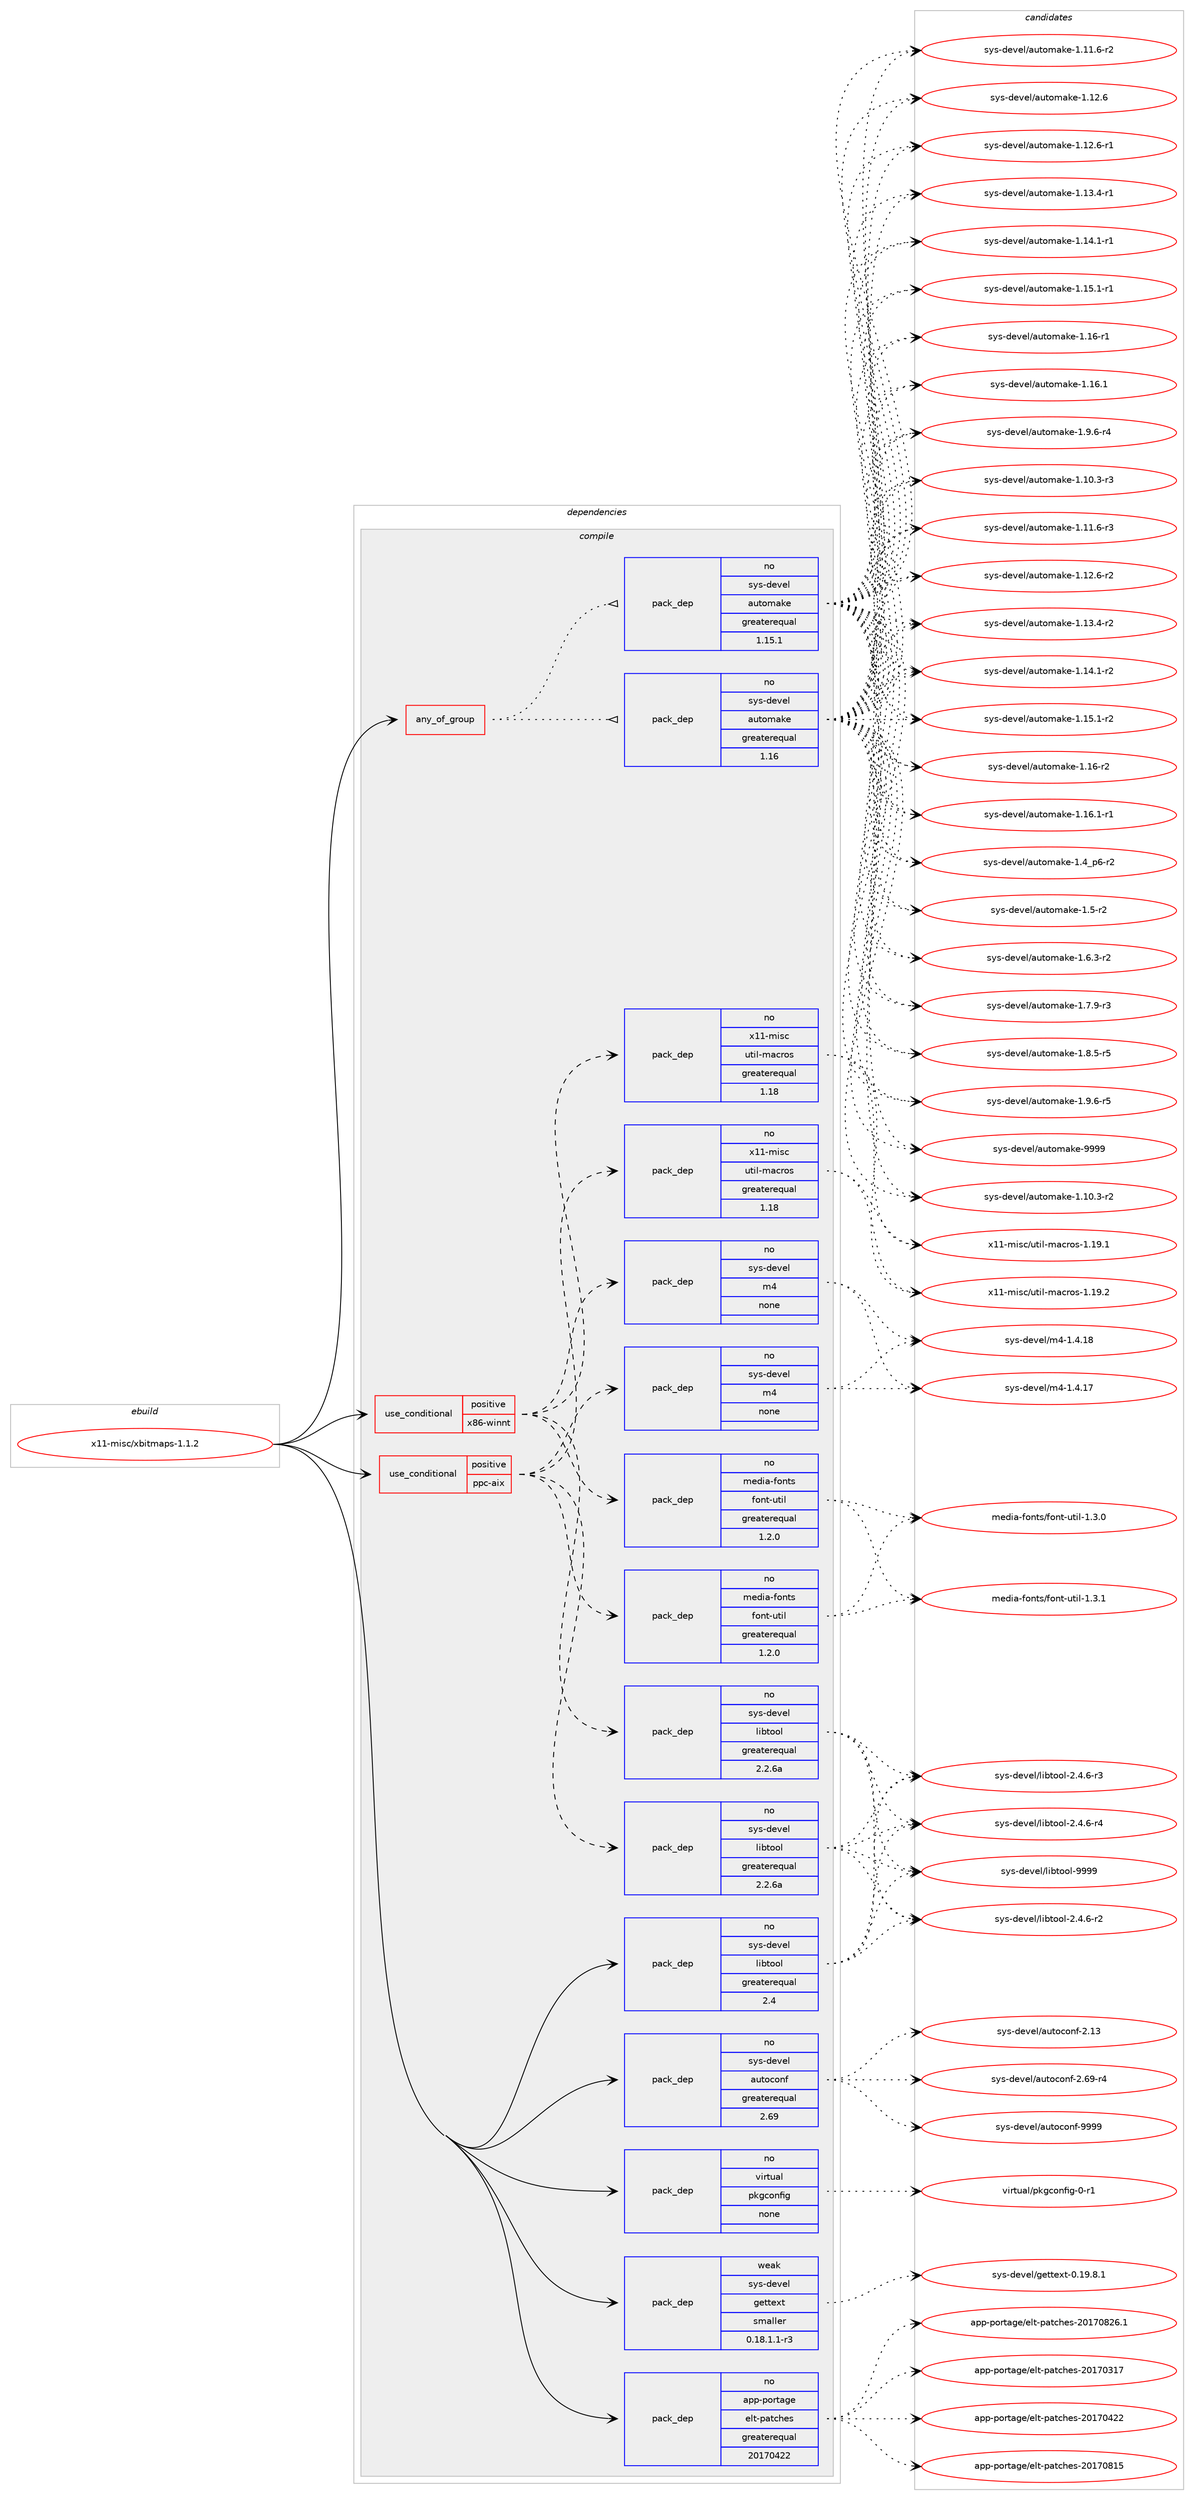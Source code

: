 digraph prolog {

# *************
# Graph options
# *************

newrank=true;
concentrate=true;
compound=true;
graph [rankdir=LR,fontname=Helvetica,fontsize=10,ranksep=1.5];#, ranksep=2.5, nodesep=0.2];
edge  [arrowhead=vee];
node  [fontname=Helvetica,fontsize=10];

# **********
# The ebuild
# **********

subgraph cluster_leftcol {
color=gray;
rank=same;
label=<<i>ebuild</i>>;
id [label="x11-misc/xbitmaps-1.1.2", color=red, width=4, href="../x11-misc/xbitmaps-1.1.2.svg"];
}

# ****************
# The dependencies
# ****************

subgraph cluster_midcol {
color=gray;
label=<<i>dependencies</i>>;
subgraph cluster_compile {
fillcolor="#eeeeee";
style=filled;
label=<<i>compile</i>>;
subgraph any126 {
dependency8617 [label=<<TABLE BORDER="0" CELLBORDER="1" CELLSPACING="0" CELLPADDING="4"><TR><TD CELLPADDING="10">any_of_group</TD></TR></TABLE>>, shape=none, color=red];subgraph pack7504 {
dependency8618 [label=<<TABLE BORDER="0" CELLBORDER="1" CELLSPACING="0" CELLPADDING="4" WIDTH="220"><TR><TD ROWSPAN="6" CELLPADDING="30">pack_dep</TD></TR><TR><TD WIDTH="110">no</TD></TR><TR><TD>sys-devel</TD></TR><TR><TD>automake</TD></TR><TR><TD>greaterequal</TD></TR><TR><TD>1.16</TD></TR></TABLE>>, shape=none, color=blue];
}
dependency8617:e -> dependency8618:w [weight=20,style="dotted",arrowhead="oinv"];
subgraph pack7505 {
dependency8619 [label=<<TABLE BORDER="0" CELLBORDER="1" CELLSPACING="0" CELLPADDING="4" WIDTH="220"><TR><TD ROWSPAN="6" CELLPADDING="30">pack_dep</TD></TR><TR><TD WIDTH="110">no</TD></TR><TR><TD>sys-devel</TD></TR><TR><TD>automake</TD></TR><TR><TD>greaterequal</TD></TR><TR><TD>1.15.1</TD></TR></TABLE>>, shape=none, color=blue];
}
dependency8617:e -> dependency8619:w [weight=20,style="dotted",arrowhead="oinv"];
}
id:e -> dependency8617:w [weight=20,style="solid",arrowhead="vee"];
subgraph cond983 {
dependency8620 [label=<<TABLE BORDER="0" CELLBORDER="1" CELLSPACING="0" CELLPADDING="4"><TR><TD ROWSPAN="3" CELLPADDING="10">use_conditional</TD></TR><TR><TD>positive</TD></TR><TR><TD>ppc-aix</TD></TR></TABLE>>, shape=none, color=red];
subgraph pack7506 {
dependency8621 [label=<<TABLE BORDER="0" CELLBORDER="1" CELLSPACING="0" CELLPADDING="4" WIDTH="220"><TR><TD ROWSPAN="6" CELLPADDING="30">pack_dep</TD></TR><TR><TD WIDTH="110">no</TD></TR><TR><TD>sys-devel</TD></TR><TR><TD>libtool</TD></TR><TR><TD>greaterequal</TD></TR><TR><TD>2.2.6a</TD></TR></TABLE>>, shape=none, color=blue];
}
dependency8620:e -> dependency8621:w [weight=20,style="dashed",arrowhead="vee"];
subgraph pack7507 {
dependency8622 [label=<<TABLE BORDER="0" CELLBORDER="1" CELLSPACING="0" CELLPADDING="4" WIDTH="220"><TR><TD ROWSPAN="6" CELLPADDING="30">pack_dep</TD></TR><TR><TD WIDTH="110">no</TD></TR><TR><TD>sys-devel</TD></TR><TR><TD>m4</TD></TR><TR><TD>none</TD></TR><TR><TD></TD></TR></TABLE>>, shape=none, color=blue];
}
dependency8620:e -> dependency8622:w [weight=20,style="dashed",arrowhead="vee"];
subgraph pack7508 {
dependency8623 [label=<<TABLE BORDER="0" CELLBORDER="1" CELLSPACING="0" CELLPADDING="4" WIDTH="220"><TR><TD ROWSPAN="6" CELLPADDING="30">pack_dep</TD></TR><TR><TD WIDTH="110">no</TD></TR><TR><TD>x11-misc</TD></TR><TR><TD>util-macros</TD></TR><TR><TD>greaterequal</TD></TR><TR><TD>1.18</TD></TR></TABLE>>, shape=none, color=blue];
}
dependency8620:e -> dependency8623:w [weight=20,style="dashed",arrowhead="vee"];
subgraph pack7509 {
dependency8624 [label=<<TABLE BORDER="0" CELLBORDER="1" CELLSPACING="0" CELLPADDING="4" WIDTH="220"><TR><TD ROWSPAN="6" CELLPADDING="30">pack_dep</TD></TR><TR><TD WIDTH="110">no</TD></TR><TR><TD>media-fonts</TD></TR><TR><TD>font-util</TD></TR><TR><TD>greaterequal</TD></TR><TR><TD>1.2.0</TD></TR></TABLE>>, shape=none, color=blue];
}
dependency8620:e -> dependency8624:w [weight=20,style="dashed",arrowhead="vee"];
}
id:e -> dependency8620:w [weight=20,style="solid",arrowhead="vee"];
subgraph cond984 {
dependency8625 [label=<<TABLE BORDER="0" CELLBORDER="1" CELLSPACING="0" CELLPADDING="4"><TR><TD ROWSPAN="3" CELLPADDING="10">use_conditional</TD></TR><TR><TD>positive</TD></TR><TR><TD>x86-winnt</TD></TR></TABLE>>, shape=none, color=red];
subgraph pack7510 {
dependency8626 [label=<<TABLE BORDER="0" CELLBORDER="1" CELLSPACING="0" CELLPADDING="4" WIDTH="220"><TR><TD ROWSPAN="6" CELLPADDING="30">pack_dep</TD></TR><TR><TD WIDTH="110">no</TD></TR><TR><TD>sys-devel</TD></TR><TR><TD>libtool</TD></TR><TR><TD>greaterequal</TD></TR><TR><TD>2.2.6a</TD></TR></TABLE>>, shape=none, color=blue];
}
dependency8625:e -> dependency8626:w [weight=20,style="dashed",arrowhead="vee"];
subgraph pack7511 {
dependency8627 [label=<<TABLE BORDER="0" CELLBORDER="1" CELLSPACING="0" CELLPADDING="4" WIDTH="220"><TR><TD ROWSPAN="6" CELLPADDING="30">pack_dep</TD></TR><TR><TD WIDTH="110">no</TD></TR><TR><TD>sys-devel</TD></TR><TR><TD>m4</TD></TR><TR><TD>none</TD></TR><TR><TD></TD></TR></TABLE>>, shape=none, color=blue];
}
dependency8625:e -> dependency8627:w [weight=20,style="dashed",arrowhead="vee"];
subgraph pack7512 {
dependency8628 [label=<<TABLE BORDER="0" CELLBORDER="1" CELLSPACING="0" CELLPADDING="4" WIDTH="220"><TR><TD ROWSPAN="6" CELLPADDING="30">pack_dep</TD></TR><TR><TD WIDTH="110">no</TD></TR><TR><TD>x11-misc</TD></TR><TR><TD>util-macros</TD></TR><TR><TD>greaterequal</TD></TR><TR><TD>1.18</TD></TR></TABLE>>, shape=none, color=blue];
}
dependency8625:e -> dependency8628:w [weight=20,style="dashed",arrowhead="vee"];
subgraph pack7513 {
dependency8629 [label=<<TABLE BORDER="0" CELLBORDER="1" CELLSPACING="0" CELLPADDING="4" WIDTH="220"><TR><TD ROWSPAN="6" CELLPADDING="30">pack_dep</TD></TR><TR><TD WIDTH="110">no</TD></TR><TR><TD>media-fonts</TD></TR><TR><TD>font-util</TD></TR><TR><TD>greaterequal</TD></TR><TR><TD>1.2.0</TD></TR></TABLE>>, shape=none, color=blue];
}
dependency8625:e -> dependency8629:w [weight=20,style="dashed",arrowhead="vee"];
}
id:e -> dependency8625:w [weight=20,style="solid",arrowhead="vee"];
subgraph pack7514 {
dependency8630 [label=<<TABLE BORDER="0" CELLBORDER="1" CELLSPACING="0" CELLPADDING="4" WIDTH="220"><TR><TD ROWSPAN="6" CELLPADDING="30">pack_dep</TD></TR><TR><TD WIDTH="110">no</TD></TR><TR><TD>app-portage</TD></TR><TR><TD>elt-patches</TD></TR><TR><TD>greaterequal</TD></TR><TR><TD>20170422</TD></TR></TABLE>>, shape=none, color=blue];
}
id:e -> dependency8630:w [weight=20,style="solid",arrowhead="vee"];
subgraph pack7515 {
dependency8631 [label=<<TABLE BORDER="0" CELLBORDER="1" CELLSPACING="0" CELLPADDING="4" WIDTH="220"><TR><TD ROWSPAN="6" CELLPADDING="30">pack_dep</TD></TR><TR><TD WIDTH="110">no</TD></TR><TR><TD>sys-devel</TD></TR><TR><TD>autoconf</TD></TR><TR><TD>greaterequal</TD></TR><TR><TD>2.69</TD></TR></TABLE>>, shape=none, color=blue];
}
id:e -> dependency8631:w [weight=20,style="solid",arrowhead="vee"];
subgraph pack7516 {
dependency8632 [label=<<TABLE BORDER="0" CELLBORDER="1" CELLSPACING="0" CELLPADDING="4" WIDTH="220"><TR><TD ROWSPAN="6" CELLPADDING="30">pack_dep</TD></TR><TR><TD WIDTH="110">no</TD></TR><TR><TD>sys-devel</TD></TR><TR><TD>libtool</TD></TR><TR><TD>greaterequal</TD></TR><TR><TD>2.4</TD></TR></TABLE>>, shape=none, color=blue];
}
id:e -> dependency8632:w [weight=20,style="solid",arrowhead="vee"];
subgraph pack7517 {
dependency8633 [label=<<TABLE BORDER="0" CELLBORDER="1" CELLSPACING="0" CELLPADDING="4" WIDTH="220"><TR><TD ROWSPAN="6" CELLPADDING="30">pack_dep</TD></TR><TR><TD WIDTH="110">no</TD></TR><TR><TD>virtual</TD></TR><TR><TD>pkgconfig</TD></TR><TR><TD>none</TD></TR><TR><TD></TD></TR></TABLE>>, shape=none, color=blue];
}
id:e -> dependency8633:w [weight=20,style="solid",arrowhead="vee"];
subgraph pack7518 {
dependency8634 [label=<<TABLE BORDER="0" CELLBORDER="1" CELLSPACING="0" CELLPADDING="4" WIDTH="220"><TR><TD ROWSPAN="6" CELLPADDING="30">pack_dep</TD></TR><TR><TD WIDTH="110">weak</TD></TR><TR><TD>sys-devel</TD></TR><TR><TD>gettext</TD></TR><TR><TD>smaller</TD></TR><TR><TD>0.18.1.1-r3</TD></TR></TABLE>>, shape=none, color=blue];
}
id:e -> dependency8634:w [weight=20,style="solid",arrowhead="vee"];
}
subgraph cluster_compileandrun {
fillcolor="#eeeeee";
style=filled;
label=<<i>compile and run</i>>;
}
subgraph cluster_run {
fillcolor="#eeeeee";
style=filled;
label=<<i>run</i>>;
}
}

# **************
# The candidates
# **************

subgraph cluster_choices {
rank=same;
color=gray;
label=<<i>candidates</i>>;

subgraph choice7504 {
color=black;
nodesep=1;
choice11512111545100101118101108479711711611110997107101454946494846514511450 [label="sys-devel/automake-1.10.3-r2", color=red, width=4,href="../sys-devel/automake-1.10.3-r2.svg"];
choice11512111545100101118101108479711711611110997107101454946494946544511450 [label="sys-devel/automake-1.11.6-r2", color=red, width=4,href="../sys-devel/automake-1.11.6-r2.svg"];
choice1151211154510010111810110847971171161111099710710145494649504654 [label="sys-devel/automake-1.12.6", color=red, width=4,href="../sys-devel/automake-1.12.6.svg"];
choice11512111545100101118101108479711711611110997107101454946495046544511449 [label="sys-devel/automake-1.12.6-r1", color=red, width=4,href="../sys-devel/automake-1.12.6-r1.svg"];
choice11512111545100101118101108479711711611110997107101454946495146524511449 [label="sys-devel/automake-1.13.4-r1", color=red, width=4,href="../sys-devel/automake-1.13.4-r1.svg"];
choice11512111545100101118101108479711711611110997107101454946495246494511449 [label="sys-devel/automake-1.14.1-r1", color=red, width=4,href="../sys-devel/automake-1.14.1-r1.svg"];
choice11512111545100101118101108479711711611110997107101454946495346494511449 [label="sys-devel/automake-1.15.1-r1", color=red, width=4,href="../sys-devel/automake-1.15.1-r1.svg"];
choice1151211154510010111810110847971171161111099710710145494649544511449 [label="sys-devel/automake-1.16-r1", color=red, width=4,href="../sys-devel/automake-1.16-r1.svg"];
choice1151211154510010111810110847971171161111099710710145494649544649 [label="sys-devel/automake-1.16.1", color=red, width=4,href="../sys-devel/automake-1.16.1.svg"];
choice115121115451001011181011084797117116111109971071014549465746544511452 [label="sys-devel/automake-1.9.6-r4", color=red, width=4,href="../sys-devel/automake-1.9.6-r4.svg"];
choice11512111545100101118101108479711711611110997107101454946494846514511451 [label="sys-devel/automake-1.10.3-r3", color=red, width=4,href="../sys-devel/automake-1.10.3-r3.svg"];
choice11512111545100101118101108479711711611110997107101454946494946544511451 [label="sys-devel/automake-1.11.6-r3", color=red, width=4,href="../sys-devel/automake-1.11.6-r3.svg"];
choice11512111545100101118101108479711711611110997107101454946495046544511450 [label="sys-devel/automake-1.12.6-r2", color=red, width=4,href="../sys-devel/automake-1.12.6-r2.svg"];
choice11512111545100101118101108479711711611110997107101454946495146524511450 [label="sys-devel/automake-1.13.4-r2", color=red, width=4,href="../sys-devel/automake-1.13.4-r2.svg"];
choice11512111545100101118101108479711711611110997107101454946495246494511450 [label="sys-devel/automake-1.14.1-r2", color=red, width=4,href="../sys-devel/automake-1.14.1-r2.svg"];
choice11512111545100101118101108479711711611110997107101454946495346494511450 [label="sys-devel/automake-1.15.1-r2", color=red, width=4,href="../sys-devel/automake-1.15.1-r2.svg"];
choice1151211154510010111810110847971171161111099710710145494649544511450 [label="sys-devel/automake-1.16-r2", color=red, width=4,href="../sys-devel/automake-1.16-r2.svg"];
choice11512111545100101118101108479711711611110997107101454946495446494511449 [label="sys-devel/automake-1.16.1-r1", color=red, width=4,href="../sys-devel/automake-1.16.1-r1.svg"];
choice115121115451001011181011084797117116111109971071014549465295112544511450 [label="sys-devel/automake-1.4_p6-r2", color=red, width=4,href="../sys-devel/automake-1.4_p6-r2.svg"];
choice11512111545100101118101108479711711611110997107101454946534511450 [label="sys-devel/automake-1.5-r2", color=red, width=4,href="../sys-devel/automake-1.5-r2.svg"];
choice115121115451001011181011084797117116111109971071014549465446514511450 [label="sys-devel/automake-1.6.3-r2", color=red, width=4,href="../sys-devel/automake-1.6.3-r2.svg"];
choice115121115451001011181011084797117116111109971071014549465546574511451 [label="sys-devel/automake-1.7.9-r3", color=red, width=4,href="../sys-devel/automake-1.7.9-r3.svg"];
choice115121115451001011181011084797117116111109971071014549465646534511453 [label="sys-devel/automake-1.8.5-r5", color=red, width=4,href="../sys-devel/automake-1.8.5-r5.svg"];
choice115121115451001011181011084797117116111109971071014549465746544511453 [label="sys-devel/automake-1.9.6-r5", color=red, width=4,href="../sys-devel/automake-1.9.6-r5.svg"];
choice115121115451001011181011084797117116111109971071014557575757 [label="sys-devel/automake-9999", color=red, width=4,href="../sys-devel/automake-9999.svg"];
dependency8618:e -> choice11512111545100101118101108479711711611110997107101454946494846514511450:w [style=dotted,weight="100"];
dependency8618:e -> choice11512111545100101118101108479711711611110997107101454946494946544511450:w [style=dotted,weight="100"];
dependency8618:e -> choice1151211154510010111810110847971171161111099710710145494649504654:w [style=dotted,weight="100"];
dependency8618:e -> choice11512111545100101118101108479711711611110997107101454946495046544511449:w [style=dotted,weight="100"];
dependency8618:e -> choice11512111545100101118101108479711711611110997107101454946495146524511449:w [style=dotted,weight="100"];
dependency8618:e -> choice11512111545100101118101108479711711611110997107101454946495246494511449:w [style=dotted,weight="100"];
dependency8618:e -> choice11512111545100101118101108479711711611110997107101454946495346494511449:w [style=dotted,weight="100"];
dependency8618:e -> choice1151211154510010111810110847971171161111099710710145494649544511449:w [style=dotted,weight="100"];
dependency8618:e -> choice1151211154510010111810110847971171161111099710710145494649544649:w [style=dotted,weight="100"];
dependency8618:e -> choice115121115451001011181011084797117116111109971071014549465746544511452:w [style=dotted,weight="100"];
dependency8618:e -> choice11512111545100101118101108479711711611110997107101454946494846514511451:w [style=dotted,weight="100"];
dependency8618:e -> choice11512111545100101118101108479711711611110997107101454946494946544511451:w [style=dotted,weight="100"];
dependency8618:e -> choice11512111545100101118101108479711711611110997107101454946495046544511450:w [style=dotted,weight="100"];
dependency8618:e -> choice11512111545100101118101108479711711611110997107101454946495146524511450:w [style=dotted,weight="100"];
dependency8618:e -> choice11512111545100101118101108479711711611110997107101454946495246494511450:w [style=dotted,weight="100"];
dependency8618:e -> choice11512111545100101118101108479711711611110997107101454946495346494511450:w [style=dotted,weight="100"];
dependency8618:e -> choice1151211154510010111810110847971171161111099710710145494649544511450:w [style=dotted,weight="100"];
dependency8618:e -> choice11512111545100101118101108479711711611110997107101454946495446494511449:w [style=dotted,weight="100"];
dependency8618:e -> choice115121115451001011181011084797117116111109971071014549465295112544511450:w [style=dotted,weight="100"];
dependency8618:e -> choice11512111545100101118101108479711711611110997107101454946534511450:w [style=dotted,weight="100"];
dependency8618:e -> choice115121115451001011181011084797117116111109971071014549465446514511450:w [style=dotted,weight="100"];
dependency8618:e -> choice115121115451001011181011084797117116111109971071014549465546574511451:w [style=dotted,weight="100"];
dependency8618:e -> choice115121115451001011181011084797117116111109971071014549465646534511453:w [style=dotted,weight="100"];
dependency8618:e -> choice115121115451001011181011084797117116111109971071014549465746544511453:w [style=dotted,weight="100"];
dependency8618:e -> choice115121115451001011181011084797117116111109971071014557575757:w [style=dotted,weight="100"];
}
subgraph choice7505 {
color=black;
nodesep=1;
choice11512111545100101118101108479711711611110997107101454946494846514511450 [label="sys-devel/automake-1.10.3-r2", color=red, width=4,href="../sys-devel/automake-1.10.3-r2.svg"];
choice11512111545100101118101108479711711611110997107101454946494946544511450 [label="sys-devel/automake-1.11.6-r2", color=red, width=4,href="../sys-devel/automake-1.11.6-r2.svg"];
choice1151211154510010111810110847971171161111099710710145494649504654 [label="sys-devel/automake-1.12.6", color=red, width=4,href="../sys-devel/automake-1.12.6.svg"];
choice11512111545100101118101108479711711611110997107101454946495046544511449 [label="sys-devel/automake-1.12.6-r1", color=red, width=4,href="../sys-devel/automake-1.12.6-r1.svg"];
choice11512111545100101118101108479711711611110997107101454946495146524511449 [label="sys-devel/automake-1.13.4-r1", color=red, width=4,href="../sys-devel/automake-1.13.4-r1.svg"];
choice11512111545100101118101108479711711611110997107101454946495246494511449 [label="sys-devel/automake-1.14.1-r1", color=red, width=4,href="../sys-devel/automake-1.14.1-r1.svg"];
choice11512111545100101118101108479711711611110997107101454946495346494511449 [label="sys-devel/automake-1.15.1-r1", color=red, width=4,href="../sys-devel/automake-1.15.1-r1.svg"];
choice1151211154510010111810110847971171161111099710710145494649544511449 [label="sys-devel/automake-1.16-r1", color=red, width=4,href="../sys-devel/automake-1.16-r1.svg"];
choice1151211154510010111810110847971171161111099710710145494649544649 [label="sys-devel/automake-1.16.1", color=red, width=4,href="../sys-devel/automake-1.16.1.svg"];
choice115121115451001011181011084797117116111109971071014549465746544511452 [label="sys-devel/automake-1.9.6-r4", color=red, width=4,href="../sys-devel/automake-1.9.6-r4.svg"];
choice11512111545100101118101108479711711611110997107101454946494846514511451 [label="sys-devel/automake-1.10.3-r3", color=red, width=4,href="../sys-devel/automake-1.10.3-r3.svg"];
choice11512111545100101118101108479711711611110997107101454946494946544511451 [label="sys-devel/automake-1.11.6-r3", color=red, width=4,href="../sys-devel/automake-1.11.6-r3.svg"];
choice11512111545100101118101108479711711611110997107101454946495046544511450 [label="sys-devel/automake-1.12.6-r2", color=red, width=4,href="../sys-devel/automake-1.12.6-r2.svg"];
choice11512111545100101118101108479711711611110997107101454946495146524511450 [label="sys-devel/automake-1.13.4-r2", color=red, width=4,href="../sys-devel/automake-1.13.4-r2.svg"];
choice11512111545100101118101108479711711611110997107101454946495246494511450 [label="sys-devel/automake-1.14.1-r2", color=red, width=4,href="../sys-devel/automake-1.14.1-r2.svg"];
choice11512111545100101118101108479711711611110997107101454946495346494511450 [label="sys-devel/automake-1.15.1-r2", color=red, width=4,href="../sys-devel/automake-1.15.1-r2.svg"];
choice1151211154510010111810110847971171161111099710710145494649544511450 [label="sys-devel/automake-1.16-r2", color=red, width=4,href="../sys-devel/automake-1.16-r2.svg"];
choice11512111545100101118101108479711711611110997107101454946495446494511449 [label="sys-devel/automake-1.16.1-r1", color=red, width=4,href="../sys-devel/automake-1.16.1-r1.svg"];
choice115121115451001011181011084797117116111109971071014549465295112544511450 [label="sys-devel/automake-1.4_p6-r2", color=red, width=4,href="../sys-devel/automake-1.4_p6-r2.svg"];
choice11512111545100101118101108479711711611110997107101454946534511450 [label="sys-devel/automake-1.5-r2", color=red, width=4,href="../sys-devel/automake-1.5-r2.svg"];
choice115121115451001011181011084797117116111109971071014549465446514511450 [label="sys-devel/automake-1.6.3-r2", color=red, width=4,href="../sys-devel/automake-1.6.3-r2.svg"];
choice115121115451001011181011084797117116111109971071014549465546574511451 [label="sys-devel/automake-1.7.9-r3", color=red, width=4,href="../sys-devel/automake-1.7.9-r3.svg"];
choice115121115451001011181011084797117116111109971071014549465646534511453 [label="sys-devel/automake-1.8.5-r5", color=red, width=4,href="../sys-devel/automake-1.8.5-r5.svg"];
choice115121115451001011181011084797117116111109971071014549465746544511453 [label="sys-devel/automake-1.9.6-r5", color=red, width=4,href="../sys-devel/automake-1.9.6-r5.svg"];
choice115121115451001011181011084797117116111109971071014557575757 [label="sys-devel/automake-9999", color=red, width=4,href="../sys-devel/automake-9999.svg"];
dependency8619:e -> choice11512111545100101118101108479711711611110997107101454946494846514511450:w [style=dotted,weight="100"];
dependency8619:e -> choice11512111545100101118101108479711711611110997107101454946494946544511450:w [style=dotted,weight="100"];
dependency8619:e -> choice1151211154510010111810110847971171161111099710710145494649504654:w [style=dotted,weight="100"];
dependency8619:e -> choice11512111545100101118101108479711711611110997107101454946495046544511449:w [style=dotted,weight="100"];
dependency8619:e -> choice11512111545100101118101108479711711611110997107101454946495146524511449:w [style=dotted,weight="100"];
dependency8619:e -> choice11512111545100101118101108479711711611110997107101454946495246494511449:w [style=dotted,weight="100"];
dependency8619:e -> choice11512111545100101118101108479711711611110997107101454946495346494511449:w [style=dotted,weight="100"];
dependency8619:e -> choice1151211154510010111810110847971171161111099710710145494649544511449:w [style=dotted,weight="100"];
dependency8619:e -> choice1151211154510010111810110847971171161111099710710145494649544649:w [style=dotted,weight="100"];
dependency8619:e -> choice115121115451001011181011084797117116111109971071014549465746544511452:w [style=dotted,weight="100"];
dependency8619:e -> choice11512111545100101118101108479711711611110997107101454946494846514511451:w [style=dotted,weight="100"];
dependency8619:e -> choice11512111545100101118101108479711711611110997107101454946494946544511451:w [style=dotted,weight="100"];
dependency8619:e -> choice11512111545100101118101108479711711611110997107101454946495046544511450:w [style=dotted,weight="100"];
dependency8619:e -> choice11512111545100101118101108479711711611110997107101454946495146524511450:w [style=dotted,weight="100"];
dependency8619:e -> choice11512111545100101118101108479711711611110997107101454946495246494511450:w [style=dotted,weight="100"];
dependency8619:e -> choice11512111545100101118101108479711711611110997107101454946495346494511450:w [style=dotted,weight="100"];
dependency8619:e -> choice1151211154510010111810110847971171161111099710710145494649544511450:w [style=dotted,weight="100"];
dependency8619:e -> choice11512111545100101118101108479711711611110997107101454946495446494511449:w [style=dotted,weight="100"];
dependency8619:e -> choice115121115451001011181011084797117116111109971071014549465295112544511450:w [style=dotted,weight="100"];
dependency8619:e -> choice11512111545100101118101108479711711611110997107101454946534511450:w [style=dotted,weight="100"];
dependency8619:e -> choice115121115451001011181011084797117116111109971071014549465446514511450:w [style=dotted,weight="100"];
dependency8619:e -> choice115121115451001011181011084797117116111109971071014549465546574511451:w [style=dotted,weight="100"];
dependency8619:e -> choice115121115451001011181011084797117116111109971071014549465646534511453:w [style=dotted,weight="100"];
dependency8619:e -> choice115121115451001011181011084797117116111109971071014549465746544511453:w [style=dotted,weight="100"];
dependency8619:e -> choice115121115451001011181011084797117116111109971071014557575757:w [style=dotted,weight="100"];
}
subgraph choice7506 {
color=black;
nodesep=1;
choice1151211154510010111810110847108105981161111111084550465246544511450 [label="sys-devel/libtool-2.4.6-r2", color=red, width=4,href="../sys-devel/libtool-2.4.6-r2.svg"];
choice1151211154510010111810110847108105981161111111084550465246544511451 [label="sys-devel/libtool-2.4.6-r3", color=red, width=4,href="../sys-devel/libtool-2.4.6-r3.svg"];
choice1151211154510010111810110847108105981161111111084550465246544511452 [label="sys-devel/libtool-2.4.6-r4", color=red, width=4,href="../sys-devel/libtool-2.4.6-r4.svg"];
choice1151211154510010111810110847108105981161111111084557575757 [label="sys-devel/libtool-9999", color=red, width=4,href="../sys-devel/libtool-9999.svg"];
dependency8621:e -> choice1151211154510010111810110847108105981161111111084550465246544511450:w [style=dotted,weight="100"];
dependency8621:e -> choice1151211154510010111810110847108105981161111111084550465246544511451:w [style=dotted,weight="100"];
dependency8621:e -> choice1151211154510010111810110847108105981161111111084550465246544511452:w [style=dotted,weight="100"];
dependency8621:e -> choice1151211154510010111810110847108105981161111111084557575757:w [style=dotted,weight="100"];
}
subgraph choice7507 {
color=black;
nodesep=1;
choice11512111545100101118101108471095245494652464955 [label="sys-devel/m4-1.4.17", color=red, width=4,href="../sys-devel/m4-1.4.17.svg"];
choice11512111545100101118101108471095245494652464956 [label="sys-devel/m4-1.4.18", color=red, width=4,href="../sys-devel/m4-1.4.18.svg"];
dependency8622:e -> choice11512111545100101118101108471095245494652464955:w [style=dotted,weight="100"];
dependency8622:e -> choice11512111545100101118101108471095245494652464956:w [style=dotted,weight="100"];
}
subgraph choice7508 {
color=black;
nodesep=1;
choice120494945109105115994711711610510845109979911411111545494649574649 [label="x11-misc/util-macros-1.19.1", color=red, width=4,href="../x11-misc/util-macros-1.19.1.svg"];
choice120494945109105115994711711610510845109979911411111545494649574650 [label="x11-misc/util-macros-1.19.2", color=red, width=4,href="../x11-misc/util-macros-1.19.2.svg"];
dependency8623:e -> choice120494945109105115994711711610510845109979911411111545494649574649:w [style=dotted,weight="100"];
dependency8623:e -> choice120494945109105115994711711610510845109979911411111545494649574650:w [style=dotted,weight="100"];
}
subgraph choice7509 {
color=black;
nodesep=1;
choice10910110010597451021111101161154710211111011645117116105108454946514648 [label="media-fonts/font-util-1.3.0", color=red, width=4,href="../media-fonts/font-util-1.3.0.svg"];
choice10910110010597451021111101161154710211111011645117116105108454946514649 [label="media-fonts/font-util-1.3.1", color=red, width=4,href="../media-fonts/font-util-1.3.1.svg"];
dependency8624:e -> choice10910110010597451021111101161154710211111011645117116105108454946514648:w [style=dotted,weight="100"];
dependency8624:e -> choice10910110010597451021111101161154710211111011645117116105108454946514649:w [style=dotted,weight="100"];
}
subgraph choice7510 {
color=black;
nodesep=1;
choice1151211154510010111810110847108105981161111111084550465246544511450 [label="sys-devel/libtool-2.4.6-r2", color=red, width=4,href="../sys-devel/libtool-2.4.6-r2.svg"];
choice1151211154510010111810110847108105981161111111084550465246544511451 [label="sys-devel/libtool-2.4.6-r3", color=red, width=4,href="../sys-devel/libtool-2.4.6-r3.svg"];
choice1151211154510010111810110847108105981161111111084550465246544511452 [label="sys-devel/libtool-2.4.6-r4", color=red, width=4,href="../sys-devel/libtool-2.4.6-r4.svg"];
choice1151211154510010111810110847108105981161111111084557575757 [label="sys-devel/libtool-9999", color=red, width=4,href="../sys-devel/libtool-9999.svg"];
dependency8626:e -> choice1151211154510010111810110847108105981161111111084550465246544511450:w [style=dotted,weight="100"];
dependency8626:e -> choice1151211154510010111810110847108105981161111111084550465246544511451:w [style=dotted,weight="100"];
dependency8626:e -> choice1151211154510010111810110847108105981161111111084550465246544511452:w [style=dotted,weight="100"];
dependency8626:e -> choice1151211154510010111810110847108105981161111111084557575757:w [style=dotted,weight="100"];
}
subgraph choice7511 {
color=black;
nodesep=1;
choice11512111545100101118101108471095245494652464955 [label="sys-devel/m4-1.4.17", color=red, width=4,href="../sys-devel/m4-1.4.17.svg"];
choice11512111545100101118101108471095245494652464956 [label="sys-devel/m4-1.4.18", color=red, width=4,href="../sys-devel/m4-1.4.18.svg"];
dependency8627:e -> choice11512111545100101118101108471095245494652464955:w [style=dotted,weight="100"];
dependency8627:e -> choice11512111545100101118101108471095245494652464956:w [style=dotted,weight="100"];
}
subgraph choice7512 {
color=black;
nodesep=1;
choice120494945109105115994711711610510845109979911411111545494649574649 [label="x11-misc/util-macros-1.19.1", color=red, width=4,href="../x11-misc/util-macros-1.19.1.svg"];
choice120494945109105115994711711610510845109979911411111545494649574650 [label="x11-misc/util-macros-1.19.2", color=red, width=4,href="../x11-misc/util-macros-1.19.2.svg"];
dependency8628:e -> choice120494945109105115994711711610510845109979911411111545494649574649:w [style=dotted,weight="100"];
dependency8628:e -> choice120494945109105115994711711610510845109979911411111545494649574650:w [style=dotted,weight="100"];
}
subgraph choice7513 {
color=black;
nodesep=1;
choice10910110010597451021111101161154710211111011645117116105108454946514648 [label="media-fonts/font-util-1.3.0", color=red, width=4,href="../media-fonts/font-util-1.3.0.svg"];
choice10910110010597451021111101161154710211111011645117116105108454946514649 [label="media-fonts/font-util-1.3.1", color=red, width=4,href="../media-fonts/font-util-1.3.1.svg"];
dependency8629:e -> choice10910110010597451021111101161154710211111011645117116105108454946514648:w [style=dotted,weight="100"];
dependency8629:e -> choice10910110010597451021111101161154710211111011645117116105108454946514649:w [style=dotted,weight="100"];
}
subgraph choice7514 {
color=black;
nodesep=1;
choice97112112451121111141169710310147101108116451129711699104101115455048495548514955 [label="app-portage/elt-patches-20170317", color=red, width=4,href="../app-portage/elt-patches-20170317.svg"];
choice97112112451121111141169710310147101108116451129711699104101115455048495548525050 [label="app-portage/elt-patches-20170422", color=red, width=4,href="../app-portage/elt-patches-20170422.svg"];
choice97112112451121111141169710310147101108116451129711699104101115455048495548564953 [label="app-portage/elt-patches-20170815", color=red, width=4,href="../app-portage/elt-patches-20170815.svg"];
choice971121124511211111411697103101471011081164511297116991041011154550484955485650544649 [label="app-portage/elt-patches-20170826.1", color=red, width=4,href="../app-portage/elt-patches-20170826.1.svg"];
dependency8630:e -> choice97112112451121111141169710310147101108116451129711699104101115455048495548514955:w [style=dotted,weight="100"];
dependency8630:e -> choice97112112451121111141169710310147101108116451129711699104101115455048495548525050:w [style=dotted,weight="100"];
dependency8630:e -> choice97112112451121111141169710310147101108116451129711699104101115455048495548564953:w [style=dotted,weight="100"];
dependency8630:e -> choice971121124511211111411697103101471011081164511297116991041011154550484955485650544649:w [style=dotted,weight="100"];
}
subgraph choice7515 {
color=black;
nodesep=1;
choice115121115451001011181011084797117116111991111101024550464951 [label="sys-devel/autoconf-2.13", color=red, width=4,href="../sys-devel/autoconf-2.13.svg"];
choice1151211154510010111810110847971171161119911111010245504654574511452 [label="sys-devel/autoconf-2.69-r4", color=red, width=4,href="../sys-devel/autoconf-2.69-r4.svg"];
choice115121115451001011181011084797117116111991111101024557575757 [label="sys-devel/autoconf-9999", color=red, width=4,href="../sys-devel/autoconf-9999.svg"];
dependency8631:e -> choice115121115451001011181011084797117116111991111101024550464951:w [style=dotted,weight="100"];
dependency8631:e -> choice1151211154510010111810110847971171161119911111010245504654574511452:w [style=dotted,weight="100"];
dependency8631:e -> choice115121115451001011181011084797117116111991111101024557575757:w [style=dotted,weight="100"];
}
subgraph choice7516 {
color=black;
nodesep=1;
choice1151211154510010111810110847108105981161111111084550465246544511450 [label="sys-devel/libtool-2.4.6-r2", color=red, width=4,href="../sys-devel/libtool-2.4.6-r2.svg"];
choice1151211154510010111810110847108105981161111111084550465246544511451 [label="sys-devel/libtool-2.4.6-r3", color=red, width=4,href="../sys-devel/libtool-2.4.6-r3.svg"];
choice1151211154510010111810110847108105981161111111084550465246544511452 [label="sys-devel/libtool-2.4.6-r4", color=red, width=4,href="../sys-devel/libtool-2.4.6-r4.svg"];
choice1151211154510010111810110847108105981161111111084557575757 [label="sys-devel/libtool-9999", color=red, width=4,href="../sys-devel/libtool-9999.svg"];
dependency8632:e -> choice1151211154510010111810110847108105981161111111084550465246544511450:w [style=dotted,weight="100"];
dependency8632:e -> choice1151211154510010111810110847108105981161111111084550465246544511451:w [style=dotted,weight="100"];
dependency8632:e -> choice1151211154510010111810110847108105981161111111084550465246544511452:w [style=dotted,weight="100"];
dependency8632:e -> choice1151211154510010111810110847108105981161111111084557575757:w [style=dotted,weight="100"];
}
subgraph choice7517 {
color=black;
nodesep=1;
choice11810511411611797108471121071039911111010210510345484511449 [label="virtual/pkgconfig-0-r1", color=red, width=4,href="../virtual/pkgconfig-0-r1.svg"];
dependency8633:e -> choice11810511411611797108471121071039911111010210510345484511449:w [style=dotted,weight="100"];
}
subgraph choice7518 {
color=black;
nodesep=1;
choice1151211154510010111810110847103101116116101120116454846495746564649 [label="sys-devel/gettext-0.19.8.1", color=red, width=4,href="../sys-devel/gettext-0.19.8.1.svg"];
dependency8634:e -> choice1151211154510010111810110847103101116116101120116454846495746564649:w [style=dotted,weight="100"];
}
}

}
